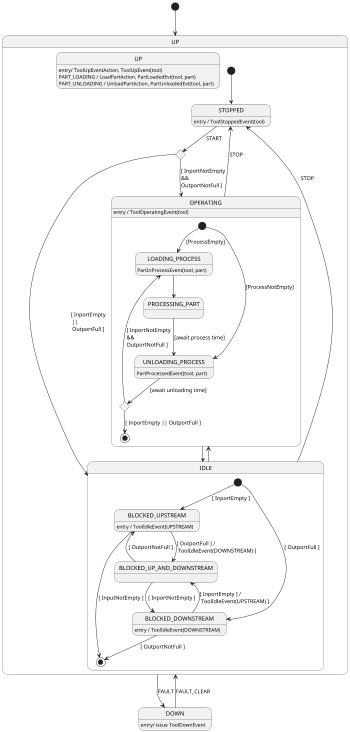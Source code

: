@startuml
'https://plantuml.com/state-diagram
skinparam defaultTextAlignment left
scale 350 width

[*] --> UP
state DOWN : entry/ issue ToolDownEvent

state UP {
    state UP: entry/ ToolUpEventAction, ToolUpEvent(tool)
    state UP: PART_LOADING / LoadPartAction, PartLoadedEvt(tool, part)
    state UP: PART_UNLOADING / UnloadPartAction, PartUnloadedEvt(tool, part)

    state STOPPED
    STOPPED: entry / ToolStoppedEvent(tool)

    state CHOICE_START <<choice>>
    [*] --> STOPPED
    STOPPED --> CHOICE_START: START
    CHOICE_START --> OPERATING: [ InportNotEmpty\n&&\nOutportNotFull ]
    CHOICE_START --> IDLE: [ InportEmpty \n ||\n OutportFull ]

    OPERATING --> STOPPED: STOP
    OPERATING --> IDLE

    state IDLE {

        state BLOCKED_UPSTREAM: entry / ToolIdleEvent(UPSTREAM)
        state BLOCKED_DOWNSTREAM: entry / ToolIdleEvent(DOWNSTREAM)

        [*] --> BLOCKED_UPSTREAM: [ InportEmpty ]
        [*] --> BLOCKED_DOWNSTREAM: [ OutportFull ]
        BLOCKED_DOWNSTREAM --> BLOCKED_UP_AND_DOWNSTREAM: [ InportEmpty ] /\n ToolIdleEvent(UPSTREAM) ]
        BLOCKED_UPSTREAM --> BLOCKED_UP_AND_DOWNSTREAM: [ OutportFull ] /\n ToolIdleEvent(DOWNSTREAM) ]
        BLOCKED_UP_AND_DOWNSTREAM --> BLOCKED_UPSTREAM: [ OutportNotFull ]
        BLOCKED_UP_AND_DOWNSTREAM --> BLOCKED_DOWNSTREAM: [ InportNotEmpty ]
        BLOCKED_DOWNSTREAM --> [*]: [ OutportNotFull ]
        BLOCKED_UPSTREAM --> [*]: [ InputNotEmpty ]
     }

    state OPERATING {
        OPERATING: entry / ToolOperatingEvent(tool)
                state LOADING_PROCESS: PartInProcessEvent(tool, part)
                state UNLOADING_PROCESS: PartProcessedEvent(tool, part)
                state CHOICE_UNLOADING <<choice>>
                state PROCESSING_PART

                [*] --> LOADING_PROCESS: [ProcessEmpty]
                [*] --> UNLOADING_PROCESS: [ProcessNotEmpty]
                LOADING_PROCESS --> PROCESSING_PART

                PROCESSING_PART --> UNLOADING_PROCESS: [await process time]
                UNLOADING_PROCESS --> CHOICE_UNLOADING: [await unloading time]
                CHOICE_UNLOADING --> LOADING_PROCESS: [ InportNotEmpty \n&& \nOutportNotFull ]
                CHOICE_UNLOADING --> [*] : [ InportEmpty || OutportFull ]
    }

    IDLE --> OPERATING
    IDLE --> STOPPED: STOP

}

UP --> DOWN: FAULT
DOWN --> UP: FAULT_CLEAR
@enduml
